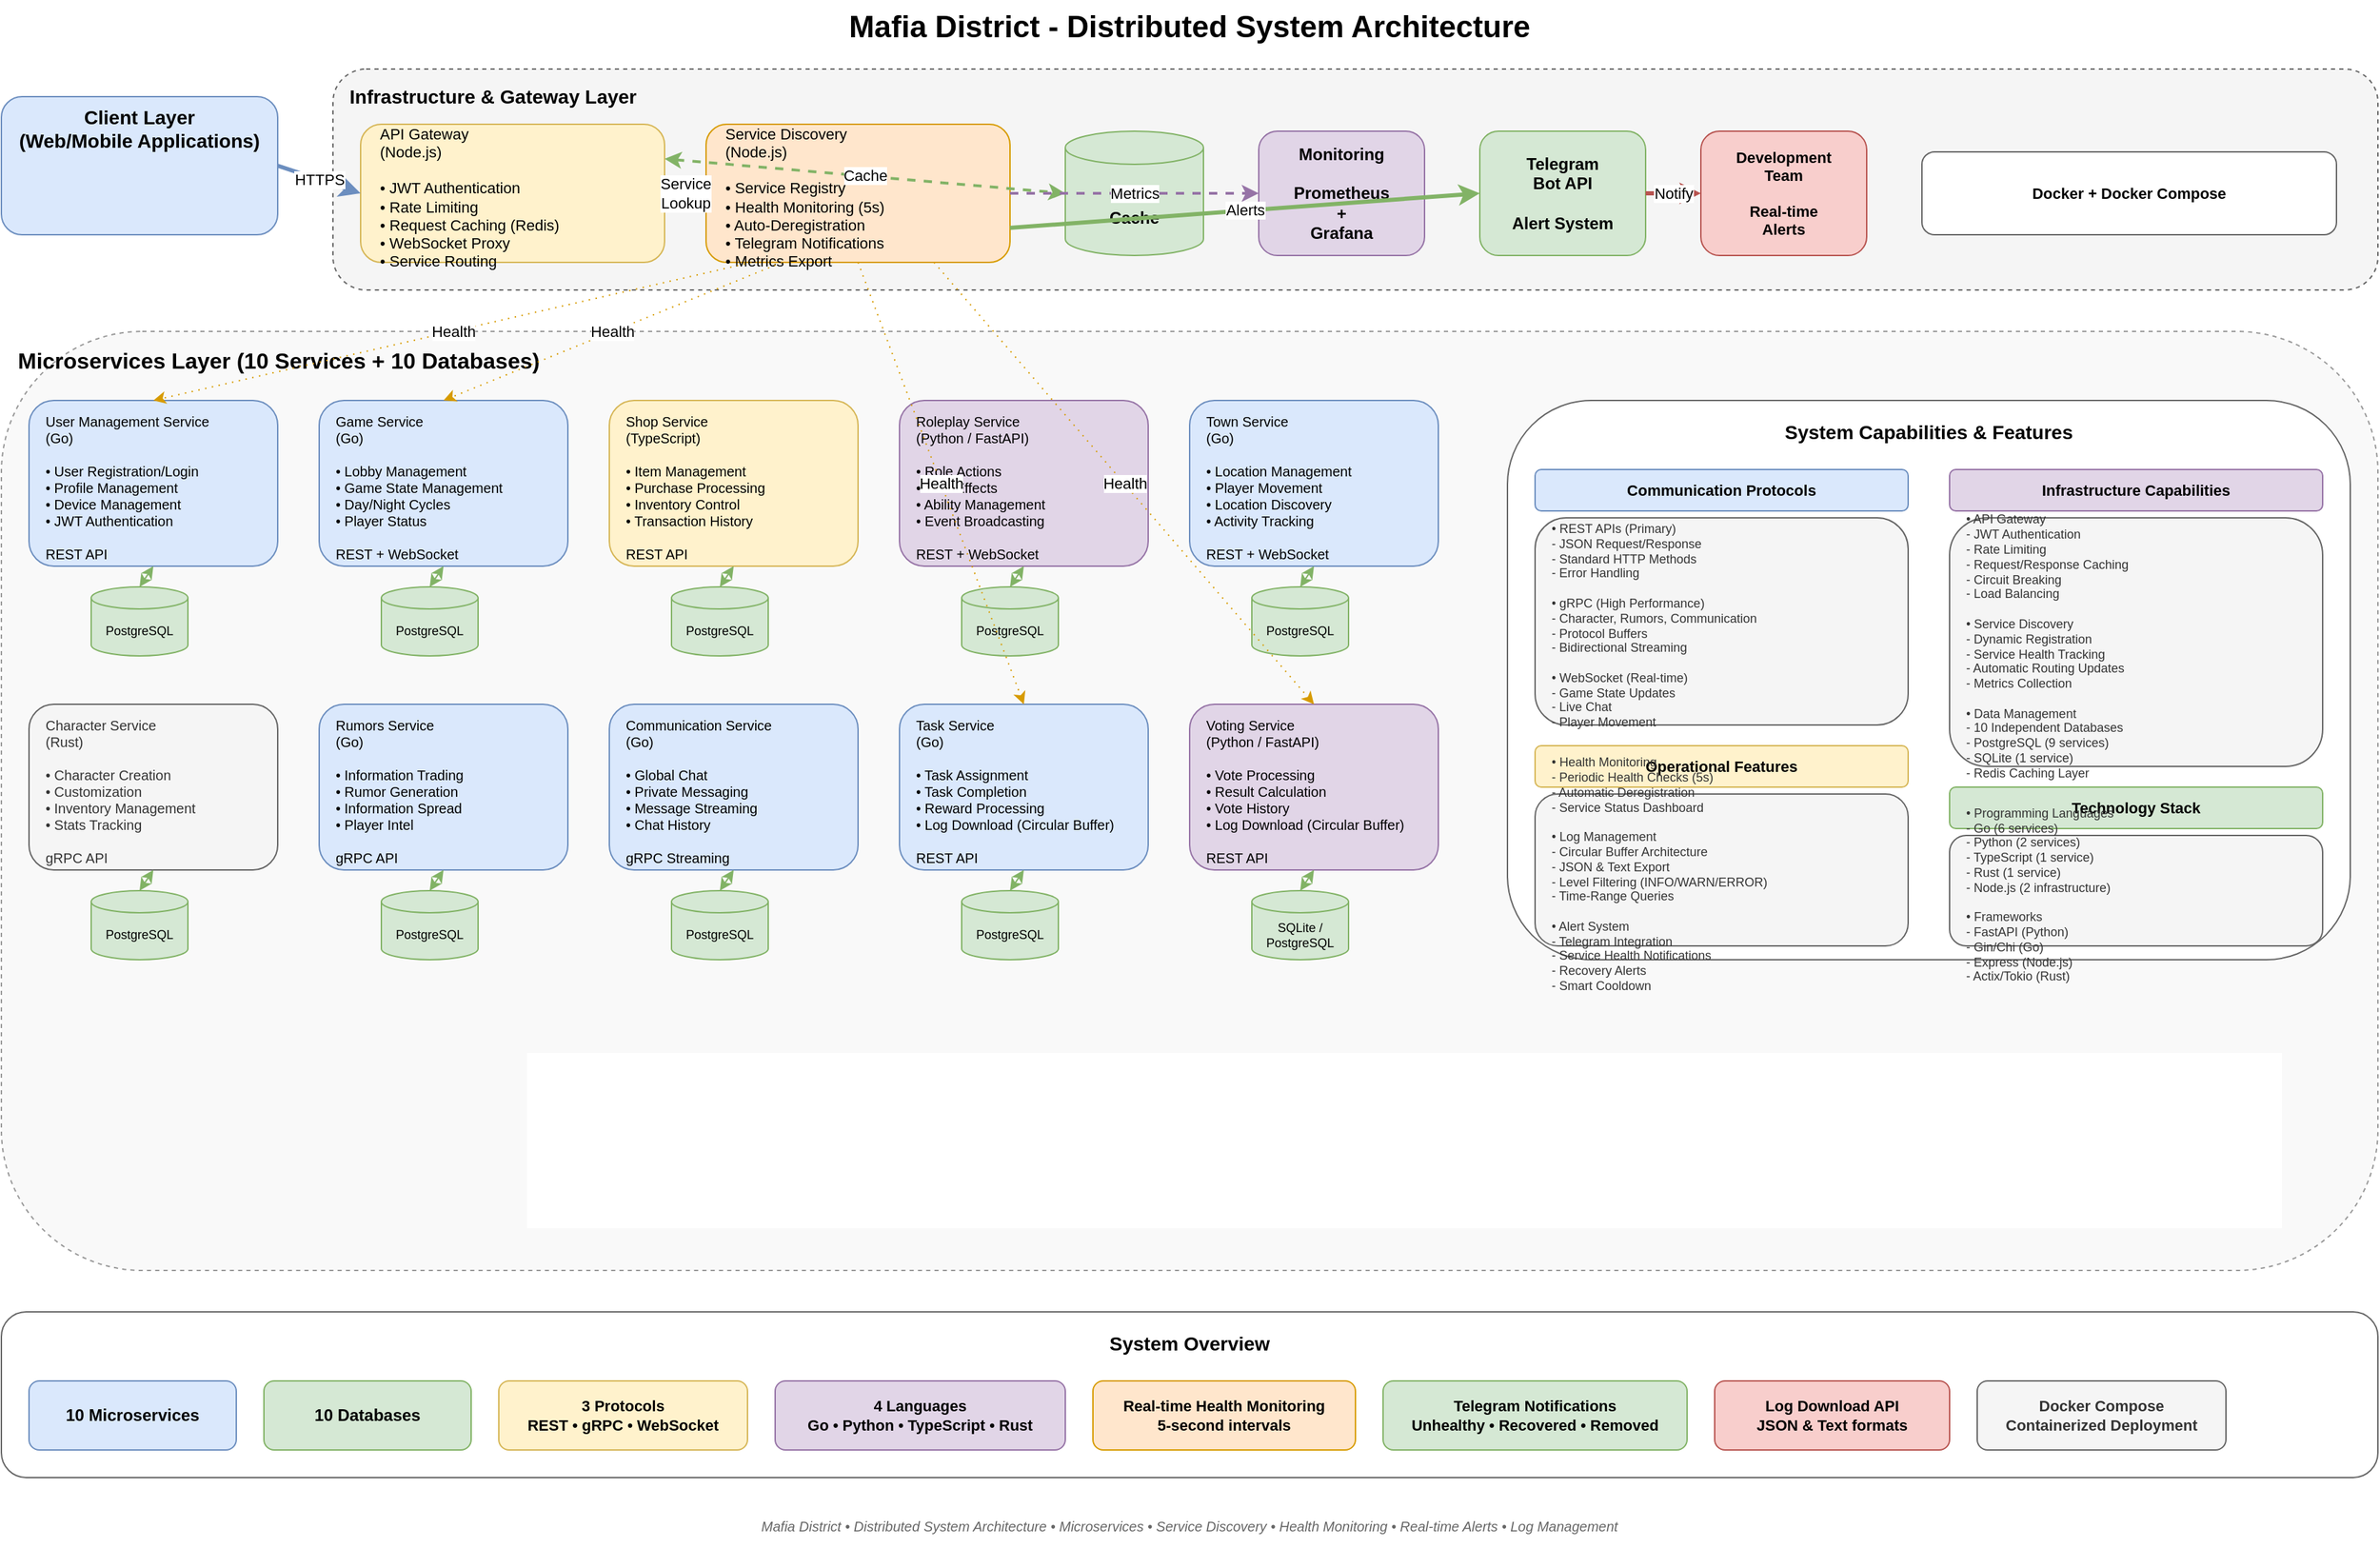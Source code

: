<mxfile>
  <diagram name="Mafia District Architecture" id="mafia-district-complete">
    <mxGraphModel dx="2400" dy="1400" grid="1" gridSize="10" guides="1" tooltips="1" connect="1" arrows="1" fold="1" page="1" pageScale="1" pageWidth="1800" pageHeight="1400" math="0" shadow="0">
      <root>
        <mxCell id="0" />
        <mxCell id="1" parent="0" />
        
        <!-- Title -->
        <mxCell id="title" value="Mafia District - Distributed System Architecture" style="text;html=1;strokeColor=none;fillColor=none;align=center;verticalAlign=middle;whiteSpace=wrap;rounded=0;fontSize=22;fontStyle=1" vertex="1" parent="1">
          <mxGeometry x="500" y="20" width="800" height="40" as="geometry" />
        </mxCell>
        
        <!-- Client Layer -->
        <mxCell id="client" value="Client Layer&#xa;(Web/Mobile Applications)" style="rounded=1;whiteSpace=wrap;html=1;fillColor=#dae8fc;strokeColor=#6c8ebf;fontSize=14;fontStyle=1;verticalAlign=top" vertex="1" parent="1">
          <mxGeometry x="40" y="90" width="200" height="100" as="geometry" />
        </mxCell>
        
        <!-- Infrastructure Layer -->
        <mxCell id="infra-bg" value="" style="rounded=1;whiteSpace=wrap;html=1;fillColor=#f5f5f5;strokeColor=#666666;dashed=1" vertex="1" parent="1">
          <mxGeometry x="280" y="70" width="1480" height="160" as="geometry" />
        </mxCell>
        
        <mxCell id="infra-label" value="Infrastructure &amp; Gateway Layer" style="text;html=1;strokeColor=none;fillColor=none;align=left;verticalAlign=top;whiteSpace=wrap;rounded=0;fontSize=14;fontStyle=1" vertex="1" parent="1">
          <mxGeometry x="290" y="75" width="250" height="25" as="geometry" />
        </mxCell>
        
        <!-- API Gateway -->
        <mxCell id="gateway" value="API Gateway&#xa;(Node.js)&#xa;&#xa;• JWT Authentication&#xa;• Rate Limiting&#xa;• Request Caching (Redis)&#xa;• WebSocket Proxy&#xa;• Service Routing" style="rounded=1;whiteSpace=wrap;html=1;fillColor=#fff2cc;strokeColor=#d6b656;fontSize=11;align=left;spacingLeft=12;spacingTop=5" vertex="1" parent="1">
          <mxGeometry x="300" y="110" width="220" height="100" as="geometry" />
        </mxCell>
        
        <!-- Service Discovery -->
        <mxCell id="discovery" value="Service Discovery&#xa;(Node.js)&#xa;&#xa;• Service Registry&#xa;• Health Monitoring (5s)&#xa;• Auto-Deregistration&#xa;• Telegram Notifications&#xa;• Metrics Export" style="rounded=1;whiteSpace=wrap;html=1;fillColor=#ffe6cc;strokeColor=#d79b00;fontSize=11;align=left;spacingLeft=12;spacingTop=5" vertex="1" parent="1">
          <mxGeometry x="550" y="110" width="220" height="100" as="geometry" />
        </mxCell>
        
        <!-- Redis -->
        <mxCell id="redis" value="Redis&#xa;Cache" style="shape=cylinder3;whiteSpace=wrap;html=1;boundedLbl=1;backgroundOutline=1;size=12;fillColor=#d5e8d4;strokeColor=#82b366;fontSize=12;fontStyle=1" vertex="1" parent="1">
          <mxGeometry x="810" y="115" width="100" height="90" as="geometry" />
        </mxCell>
        
        <!-- Monitoring -->
        <mxCell id="monitoring" value="Monitoring&#xa;&#xa;Prometheus&#xa;+&#xa;Grafana" style="rounded=1;whiteSpace=wrap;html=1;fillColor=#e1d5e7;strokeColor=#9673a6;fontSize=12;fontStyle=1" vertex="1" parent="1">
          <mxGeometry x="950" y="115" width="120" height="90" as="geometry" />
        </mxCell>
        
        <!-- Telegram -->
        <mxCell id="telegram" value="Telegram&#xa;Bot API&#xa;&#xa;Alert System" style="rounded=1;whiteSpace=wrap;html=1;fillColor=#d5e8d4;strokeColor=#82b366;fontSize=12;fontStyle=1" vertex="1" parent="1">
          <mxGeometry x="1110" y="115" width="120" height="90" as="geometry" />
        </mxCell>
        
        <!-- Developers -->
        <mxCell id="devs" value="Development&#xa;Team&#xa;&#xa;Real-time&#xa;Alerts" style="rounded=1;whiteSpace=wrap;html=1;fillColor=#f8cecc;strokeColor=#b85450;fontSize=11;fontStyle=1" vertex="1" parent="1">
          <mxGeometry x="1270" y="115" width="120" height="90" as="geometry" />
        </mxCell>
        
        <!-- Container Orchestration -->
        <mxCell id="docker-label" value="Docker + Docker Compose" style="rounded=1;whiteSpace=wrap;html=1;fillColor=#ffffff;strokeColor=#666666;fontSize=11;fontStyle=1" vertex="1" parent="1">
          <mxGeometry x="1430" y="130" width="300" height="60" as="geometry" />
        </mxCell>
        
        <!-- Microservices Layer Background -->
        <mxCell id="services-bg" value="" style="rounded=1;whiteSpace=wrap;html=1;fillColor=#f9f9f9;strokeColor=#999999;dashed=1" vertex="1" parent="1">
          <mxGeometry x="40" y="260" width="1720" height="680" as="geometry" />
        </mxCell>
        
        <mxCell id="services-label" value="Microservices Layer (10 Services + 10 Databases)" style="text;html=1;strokeColor=none;fillColor=none;align=left;verticalAlign=top;whiteSpace=wrap;rounded=0;fontSize=16;fontStyle=1" vertex="1" parent="1">
          <mxGeometry x="50" y="265" width="450" height="30" as="geometry" />
        </mxCell>
        
        <!-- Row 1: Core Game Services -->
        
        <!-- User Management -->
        <mxCell id="user-svc" value="User Management Service&#xa;(Go)&#xa;&#xa;• User Registration/Login&#xa;• Profile Management&#xa;• Device Management&#xa;• JWT Authentication&#xa;&#xa;REST API" style="rounded=1;whiteSpace=wrap;html=1;fillColor=#dae8fc;strokeColor=#6c8ebf;fontSize=10;align=left;spacingLeft=10;spacingTop=5" vertex="1" parent="1">
          <mxGeometry x="60" y="310" width="180" height="120" as="geometry" />
        </mxCell>
        
        <mxCell id="user-db" value="PostgreSQL" style="shape=cylinder3;whiteSpace=wrap;html=1;boundedLbl=1;backgroundOutline=1;size=8;fillColor=#d5e8d4;strokeColor=#82b366;fontSize=9" vertex="1" parent="1">
          <mxGeometry x="105" y="445" width="70" height="50" as="geometry" />
        </mxCell>
        
        <!-- Game Service -->
        <mxCell id="game-svc" value="Game Service&#xa;(Go)&#xa;&#xa;• Lobby Management&#xa;• Game State Management&#xa;• Day/Night Cycles&#xa;• Player Status&#xa;&#xa;REST + WebSocket" style="rounded=1;whiteSpace=wrap;html=1;fillColor=#dae8fc;strokeColor=#6c8ebf;fontSize=10;align=left;spacingLeft=10;spacingTop=5" vertex="1" parent="1">
          <mxGeometry x="270" y="310" width="180" height="120" as="geometry" />
        </mxCell>
        
        <mxCell id="game-db" value="PostgreSQL" style="shape=cylinder3;whiteSpace=wrap;html=1;boundedLbl=1;backgroundOutline=1;size=8;fillColor=#d5e8d4;strokeColor=#82b366;fontSize=9" vertex="1" parent="1">
          <mxGeometry x="315" y="445" width="70" height="50" as="geometry" />
        </mxCell>
        
        <!-- Shop Service -->
        <mxCell id="shop-svc" value="Shop Service&#xa;(TypeScript)&#xa;&#xa;• Item Management&#xa;• Purchase Processing&#xa;• Inventory Control&#xa;• Transaction History&#xa;&#xa;REST API" style="rounded=1;whiteSpace=wrap;html=1;fillColor=#fff2cc;strokeColor=#d6b656;fontSize=10;align=left;spacingLeft=10;spacingTop=5" vertex="1" parent="1">
          <mxGeometry x="480" y="310" width="180" height="120" as="geometry" />
        </mxCell>
        
        <mxCell id="shop-db" value="PostgreSQL" style="shape=cylinder3;whiteSpace=wrap;html=1;boundedLbl=1;backgroundOutline=1;size=8;fillColor=#d5e8d4;strokeColor=#82b366;fontSize=9" vertex="1" parent="1">
          <mxGeometry x="525" y="445" width="70" height="50" as="geometry" />
        </mxCell>
        
        <!-- Roleplay Service -->
        <mxCell id="roleplay-svc" value="Roleplay Service&#xa;(Python / FastAPI)&#xa;&#xa;• Role Actions&#xa;• Item Effects&#xa;• Ability Management&#xa;• Event Broadcasting&#xa;&#xa;REST + WebSocket" style="rounded=1;whiteSpace=wrap;html=1;fillColor=#e1d5e7;strokeColor=#9673a6;fontSize=10;align=left;spacingLeft=10;spacingTop=5" vertex="1" parent="1">
          <mxGeometry x="690" y="310" width="180" height="120" as="geometry" />
        </mxCell>
        
        <mxCell id="roleplay-db" value="PostgreSQL" style="shape=cylinder3;whiteSpace=wrap;html=1;boundedLbl=1;backgroundOutline=1;size=8;fillColor=#d5e8d4;strokeColor=#82b366;fontSize=9" vertex="1" parent="1">
          <mxGeometry x="735" y="445" width="70" height="50" as="geometry" />
        </mxCell>
        
        <!-- Town Service -->
        <mxCell id="town-svc" value="Town Service&#xa;(Go)&#xa;&#xa;• Location Management&#xa;• Player Movement&#xa;• Location Discovery&#xa;• Activity Tracking&#xa;&#xa;REST + WebSocket" style="rounded=1;whiteSpace=wrap;html=1;fillColor=#dae8fc;strokeColor=#6c8ebf;fontSize=10;align=left;spacingLeft=10;spacingTop=5" vertex="1" parent="1">
          <mxGeometry x="900" y="310" width="180" height="120" as="geometry" />
        </mxCell>
        
        <mxCell id="town-db" value="PostgreSQL" style="shape=cylinder3;whiteSpace=wrap;html=1;boundedLbl=1;backgroundOutline=1;size=8;fillColor=#d5e8d4;strokeColor=#82b366;fontSize=9" vertex="1" parent="1">
          <mxGeometry x="945" y="445" width="70" height="50" as="geometry" />
        </mxCell>
        
        <!-- Row 2: Communication & Supporting Services -->
        
        <!-- Character Service -->
        <mxCell id="char-svc" value="Character Service&#xa;(Rust)&#xa;&#xa;• Character Creation&#xa;• Customization&#xa;• Inventory Management&#xa;• Stats Tracking&#xa;&#xa;gRPC API" style="rounded=1;whiteSpace=wrap;html=1;fillColor=#f5f5f5;strokeColor=#666666;fontSize=10;align=left;spacingLeft=10;spacingTop=5;fontColor=#333333" vertex="1" parent="1">
          <mxGeometry x="60" y="530" width="180" height="120" as="geometry" />
        </mxCell>
        
        <mxCell id="char-db" value="PostgreSQL" style="shape=cylinder3;whiteSpace=wrap;html=1;boundedLbl=1;backgroundOutline=1;size=8;fillColor=#d5e8d4;strokeColor=#82b366;fontSize=9" vertex="1" parent="1">
          <mxGeometry x="105" y="665" width="70" height="50" as="geometry" />
        </mxCell>
        
        <!-- Rumors Service -->
        <mxCell id="rumors-svc" value="Rumors Service&#xa;(Go)&#xa;&#xa;• Information Trading&#xa;• Rumor Generation&#xa;• Information Spread&#xa;• Player Intel&#xa;&#xa;gRPC API" style="rounded=1;whiteSpace=wrap;html=1;fillColor=#dae8fc;strokeColor=#6c8ebf;fontSize=10;align=left;spacingLeft=10;spacingTop=5" vertex="1" parent="1">
          <mxGeometry x="270" y="530" width="180" height="120" as="geometry" />
        </mxCell>
        
        <mxCell id="rumors-db" value="PostgreSQL" style="shape=cylinder3;whiteSpace=wrap;html=1;boundedLbl=1;backgroundOutline=1;size=8;fillColor=#d5e8d4;strokeColor=#82b366;fontSize=9" vertex="1" parent="1">
          <mxGeometry x="315" y="665" width="70" height="50" as="geometry" />
        </mxCell>
        
        <!-- Communication Service -->
        <mxCell id="comm-svc" value="Communication Service&#xa;(Go)&#xa;&#xa;• Global Chat&#xa;• Private Messaging&#xa;• Message Streaming&#xa;• Chat History&#xa;&#xa;gRPC Streaming" style="rounded=1;whiteSpace=wrap;html=1;fillColor=#dae8fc;strokeColor=#6c8ebf;fontSize=10;align=left;spacingLeft=10;spacingTop=5" vertex="1" parent="1">
          <mxGeometry x="480" y="530" width="180" height="120" as="geometry" />
        </mxCell>
        
        <mxCell id="comm-db" value="PostgreSQL" style="shape=cylinder3;whiteSpace=wrap;html=1;boundedLbl=1;backgroundOutline=1;size=8;fillColor=#d5e8d4;strokeColor=#82b366;fontSize=9" vertex="1" parent="1">
          <mxGeometry x="525" y="665" width="70" height="50" as="geometry" />
        </mxCell>
        
        <!-- Task Service -->
        <mxCell id="task-svc" value="Task Service&#xa;(Go)&#xa;&#xa;• Task Assignment&#xa;• Task Completion&#xa;• Reward Processing&#xa;• Log Download (Circular Buffer)&#xa;&#xa;REST API" style="rounded=1;whiteSpace=wrap;html=1;fillColor=#dae8fc;strokeColor=#6c8ebf;fontSize=10;align=left;spacingLeft=10;spacingTop=5" vertex="1" parent="1">
          <mxGeometry x="690" y="530" width="180" height="120" as="geometry" />
        </mxCell>
        
        <mxCell id="task-db" value="PostgreSQL" style="shape=cylinder3;whiteSpace=wrap;html=1;boundedLbl=1;backgroundOutline=1;size=8;fillColor=#d5e8d4;strokeColor=#82b366;fontSize=9" vertex="1" parent="1">
          <mxGeometry x="735" y="665" width="70" height="50" as="geometry" />
        </mxCell>
        
        <!-- Voting Service -->
        <mxCell id="voting-svc" value="Voting Service&#xa;(Python / FastAPI)&#xa;&#xa;• Vote Processing&#xa;• Result Calculation&#xa;• Vote History&#xa;• Log Download (Circular Buffer)&#xa;&#xa;REST API" style="rounded=1;whiteSpace=wrap;html=1;fillColor=#e1d5e7;strokeColor=#9673a6;fontSize=10;align=left;spacingLeft=10;spacingTop=5" vertex="1" parent="1">
          <mxGeometry x="900" y="530" width="180" height="120" as="geometry" />
        </mxCell>
        
        <mxCell id="voting-db" value="SQLite /&#xa;PostgreSQL" style="shape=cylinder3;whiteSpace=wrap;html=1;boundedLbl=1;backgroundOutline=1;size=8;fillColor=#d5e8d4;strokeColor=#82b366;fontSize=9" vertex="1" parent="1">
          <mxGeometry x="945" y="665" width="70" height="50" as="geometry" />
        </mxCell>
        
        <!-- Key Features Panel -->
        <mxCell id="features-bg" value="" style="rounded=1;whiteSpace=wrap;html=1;fillColor=#ffffff;strokeColor=#666666" vertex="1" parent="1">
          <mxGeometry x="1130" y="310" width="610" height="405" as="geometry" />
        </mxCell>
        
        <mxCell id="features-title" value="System Capabilities &amp; Features" style="text;html=1;strokeColor=none;fillColor=none;align=center;verticalAlign=middle;whiteSpace=wrap;rounded=0;fontSize=14;fontStyle=1" vertex="1" parent="1">
          <mxGeometry x="1140" y="320" width="590" height="25" as="geometry" />
        </mxCell>
        
        <!-- Feature Group 1 -->
        <mxCell id="feat1-title" value="Communication Protocols" style="rounded=1;whiteSpace=wrap;html=1;fillColor=#dae8fc;strokeColor=#6c8ebf;fontSize=11;fontStyle=1" vertex="1" parent="1">
          <mxGeometry x="1150" y="360" width="270" height="30" as="geometry" />
        </mxCell>
        
        <mxCell id="feat1-content" value="• REST APIs (Primary)&#xa;  - JSON Request/Response&#xa;  - Standard HTTP Methods&#xa;  - Error Handling&#xa;&#xa;• gRPC (High Performance)&#xa;  - Character, Rumors, Communication&#xa;  - Protocol Buffers&#xa;  - Bidirectional Streaming&#xa;&#xa;• WebSocket (Real-time)&#xa;  - Game State Updates&#xa;  - Live Chat&#xa;  - Player Movement" style="rounded=1;whiteSpace=wrap;html=1;fillColor=#f5f5f5;strokeColor=#666666;fontSize=9;align=left;spacingLeft=10;spacingTop=5;fontColor=#333333" vertex="1" parent="1">
          <mxGeometry x="1150" y="395" width="270" height="150" as="geometry" />
        </mxCell>
        
        <!-- Feature Group 2 -->
        <mxCell id="feat2-title" value="Operational Features" style="rounded=1;whiteSpace=wrap;html=1;fillColor=#fff2cc;strokeColor=#d6b656;fontSize=11;fontStyle=1" vertex="1" parent="1">
          <mxGeometry x="1150" y="560" width="270" height="30" as="geometry" />
        </mxCell>
        
        <mxCell id="feat2-content" value="• Health Monitoring&#xa;  - Periodic Health Checks (5s)&#xa;  - Automatic Deregistration&#xa;  - Service Status Dashboard&#xa;&#xa;• Log Management&#xa;  - Circular Buffer Architecture&#xa;  - JSON &amp; Text Export&#xa;  - Level Filtering (INFO/WARN/ERROR)&#xa;  - Time-Range Queries&#xa;&#xa;• Alert System&#xa;  - Telegram Integration&#xa;  - Service Health Notifications&#xa;  - Recovery Alerts&#xa;  - Smart Cooldown" style="rounded=1;whiteSpace=wrap;html=1;fillColor=#f5f5f5;strokeColor=#666666;fontSize=9;align=left;spacingLeft=10;spacingTop=5;fontColor=#333333" vertex="1" parent="1">
          <mxGeometry x="1150" y="595" width="270" height="110" as="geometry" />
        </mxCell>
        
        <!-- Feature Group 3 -->
        <mxCell id="feat3-title" value="Infrastructure Capabilities" style="rounded=1;whiteSpace=wrap;html=1;fillColor=#e1d5e7;strokeColor=#9673a6;fontSize=11;fontStyle=1" vertex="1" parent="1">
          <mxGeometry x="1450" y="360" width="270" height="30" as="geometry" />
        </mxCell>
        
        <mxCell id="feat3-content" value="• API Gateway&#xa;  - JWT Authentication&#xa;  - Rate Limiting&#xa;  - Request/Response Caching&#xa;  - Circuit Breaking&#xa;  - Load Balancing&#xa;&#xa;• Service Discovery&#xa;  - Dynamic Registration&#xa;  - Service Health Tracking&#xa;  - Automatic Routing Updates&#xa;  - Metrics Collection&#xa;&#xa;• Data Management&#xa;  - 10 Independent Databases&#xa;  - PostgreSQL (9 services)&#xa;  - SQLite (1 service)&#xa;  - Redis Caching Layer" style="rounded=1;whiteSpace=wrap;html=1;fillColor=#f5f5f5;strokeColor=#666666;fontSize=9;align=left;spacingLeft=10;spacingTop=5;fontColor=#333333" vertex="1" parent="1">
          <mxGeometry x="1450" y="395" width="270" height="180" as="geometry" />
        </mxCell>
        
        <!-- Feature Group 4 -->
        <mxCell id="feat4-title" value="Technology Stack" style="rounded=1;whiteSpace=wrap;html=1;fillColor=#d5e8d4;strokeColor=#82b366;fontSize=11;fontStyle=1" vertex="1" parent="1">
          <mxGeometry x="1450" y="590" width="270" height="30" as="geometry" />
        </mxCell>
        
        <mxCell id="feat4-content" value="• Programming Languages&#xa;  - Go (6 services)&#xa;  - Python (2 services)&#xa;  - TypeScript (1 service)&#xa;  - Rust (1 service)&#xa;  - Node.js (2 infrastructure)&#xa;&#xa;• Frameworks&#xa;  - FastAPI (Python)&#xa;  - Gin/Chi (Go)&#xa;  - Express (Node.js)&#xa;  - Actix/Tokio (Rust)" style="rounded=1;whiteSpace=wrap;html=1;fillColor=#f5f5f5;strokeColor=#666666;fontSize=9;align=left;spacingLeft=10;spacingTop=5;fontColor=#333333" vertex="1" parent="1">
          <mxGeometry x="1450" y="625" width="270" height="80" as="geometry" />
        </mxCell>
        
        <!-- System Statistics -->
        <mxCell id="stats-bg" value="" style="rounded=1;whiteSpace=wrap;html=1;fillColor=#ffffff;strokeColor=#666666" vertex="1" parent="1">
          <mxGeometry x="40" y="970" width="1720" height="120" as="geometry" />
        </mxCell>
        
        <mxCell id="stats-title" value="System Overview" style="text;html=1;strokeColor=none;fillColor=none;align=center;verticalAlign=middle;whiteSpace=wrap;rounded=0;fontSize=14;fontStyle=1" vertex="1" parent="1">
          <mxGeometry x="50" y="980" width="1700" height="25" as="geometry" />
        </mxCell>
        
        <mxCell id="stat1" value="10 Microservices" style="rounded=1;whiteSpace=wrap;html=1;fillColor=#dae8fc;strokeColor=#6c8ebf;fontSize=12;fontStyle=1" vertex="1" parent="1">
          <mxGeometry x="60" y="1020" width="150" height="50" as="geometry" />
        </mxCell>
        
        <mxCell id="stat2" value="10 Databases" style="rounded=1;whiteSpace=wrap;html=1;fillColor=#d5e8d4;strokeColor=#82b366;fontSize=12;fontStyle=1" vertex="1" parent="1">
          <mxGeometry x="230" y="1020" width="150" height="50" as="geometry" />
        </mxCell>
        
        <mxCell id="stat3" value="3 Protocols&#xa;REST • gRPC • WebSocket" style="rounded=1;whiteSpace=wrap;html=1;fillColor=#fff2cc;strokeColor=#d6b656;fontSize=11;fontStyle=1" vertex="1" parent="1">
          <mxGeometry x="400" y="1020" width="180" height="50" as="geometry" />
        </mxCell>
        
        <mxCell id="stat4" value="4 Languages&#xa;Go • Python • TypeScript • Rust" style="rounded=1;whiteSpace=wrap;html=1;fillColor=#e1d5e7;strokeColor=#9673a6;fontSize=11;fontStyle=1" vertex="1" parent="1">
          <mxGeometry x="600" y="1020" width="210" height="50" as="geometry" />
        </mxCell>
        
        <mxCell id="stat5" value="Real-time Health Monitoring&#xa;5-second intervals" style="rounded=1;whiteSpace=wrap;html=1;fillColor=#ffe6cc;strokeColor=#d79b00;fontSize=11;fontStyle=1" vertex="1" parent="1">
          <mxGeometry x="830" y="1020" width="190" height="50" as="geometry" />
        </mxCell>
        
        <mxCell id="stat6" value="Telegram Notifications&#xa;Unhealthy • Recovered • Removed" style="rounded=1;whiteSpace=wrap;html=1;fillColor=#d5e8d4;strokeColor=#82b366;fontSize=11;fontStyle=1" vertex="1" parent="1">
          <mxGeometry x="1040" y="1020" width="220" height="50" as="geometry" />
        </mxCell>
        
        <mxCell id="stat7" value="Log Download API&#xa;JSON &amp; Text formats" style="rounded=1;whiteSpace=wrap;html=1;fillColor=#f8cecc;strokeColor=#b85450;fontSize=11;fontStyle=1" vertex="1" parent="1">
          <mxGeometry x="1280" y="1020" width="170" height="50" as="geometry" />
        </mxCell>
        
        <mxCell id="stat8" value="Docker Compose&#xa;Containerized Deployment" style="rounded=1;whiteSpace=wrap;html=1;fillColor=#f5f5f5;strokeColor=#666666;fontSize=11;fontStyle=1;fontColor=#333333" vertex="1" parent="1">
          <mxGeometry x="1470" y="1020" width="180" height="50" as="geometry" />
        </mxCell>
        
        <!-- Connection Arrows -->
        
        <!-- Client to Gateway -->
        <mxCell id="arrow1" value="HTTPS" style="endArrow=classic;html=1;rounded=0;exitX=1;exitY=0.5;exitDx=0;exitDy=0;entryX=0;entryY=0.5;entryDx=0;entryDy=0;strokeWidth=3;strokeColor=#6c8ebf" edge="1" parent="1" source="client" target="gateway">
          <mxGeometry width="50" height="50" relative="1" as="geometry">
            <mxPoint x="240" y="160" as="sourcePoint" />
            <mxPoint x="300" y="160" as="targetPoint" />
          </mxGeometry>
        </mxCell>
        
        <!-- Gateway to Service Discovery -->
        <mxCell id="arrow2" value="Service&#xa;Lookup" style="endArrow=classic;html=1;rounded=0;exitX=1;exitY=0.5;exitDx=0;exitDy=0;entryX=0;entryY=0.5;entryDx=0;entryDy=0;strokeWidth=2;strokeColor=#d79b00;dashed=1" edge="1" parent="1" source="gateway" target="discovery">
          <mxGeometry width="50" height="50" relative="1" as="geometry">
            <mxPoint x="520" y="160" as="sourcePoint" />
            <mxPoint x="550" y="160" as="targetPoint" />
          </mxGeometry>
        </mxCell>
        
        <!-- Gateway to Redis -->
        <mxCell id="arrow3" value="Cache" style="endArrow=classic;startArrow=classic;html=1;rounded=0;exitX=1;exitY=0.25;exitDx=0;exitDy=0;entryX=0;entryY=0.5;entryDx=0;entryDy=0;entryPerimeter=0;strokeWidth=2;strokeColor=#82b366;dashed=1" edge="1" parent="1" source="gateway" target="redis">
          <mxGeometry width="50" height="50" relative="1" as="geometry">
            <mxPoint x="520" y="135" as="sourcePoint" />
            <mxPoint x="810" y="160" as="targetPoint" />
          </mxGeometry>
        </mxCell>
        
        <!-- Service Discovery to Monitoring -->
        <mxCell id="arrow4" value="Metrics" style="endArrow=classic;html=1;rounded=0;exitX=1;exitY=0.5;exitDx=0;exitDy=0;entryX=0;entryY=0.5;entryDx=0;entryDy=0;strokeWidth=2;strokeColor=#9673a6;dashed=1" edge="1" parent="1" source="discovery" target="monitoring">
          <mxGeometry width="50" height="50" relative="1" as="geometry">
            <mxPoint x="770" y="160" as="sourcePoint" />
            <mxPoint x="950" y="160" as="targetPoint" />
          </mxGeometry>
        </mxCell>
        
        <!-- Service Discovery to Telegram -->
        <mxCell id="arrow5" value="Alerts" style="endArrow=classic;html=1;rounded=0;exitX=1;exitY=0.75;exitDx=0;exitDy=0;entryX=0;entryY=0.5;entryDx=0;entryDy=0;strokeWidth=3;strokeColor=#82b366" edge="1" parent="1" source="discovery" target="telegram">
          <mxGeometry width="50" height="50" relative="1" as="geometry">
            <mxPoint x="770" y="185" as="sourcePoint" />
            <mxPoint x="1110" y="160" as="targetPoint" />
          </mxGeometry>
        </mxCell>
        
        <!-- Telegram to Developers -->
        <mxCell id="arrow6" value="Notify" style="endArrow=classic;html=1;rounded=0;exitX=1;exitY=0.5;exitDx=0;exitDy=0;entryX=0;entryY=0.5;entryDx=0;entryDy=0;strokeWidth=3;strokeColor=#b85450" edge="1" parent="1" source="telegram" target="devs">
          <mxGeometry width="50" height="50" relative="1" as="geometry">
            <mxPoint x="1230" y="160" as="sourcePoint" />
            <mxPoint x="1270" y="160" as="targetPoint" />
          </mxGeometry>
        </mxCell>
        
        <!-- Health Check Lines (from Service Discovery to services) -->
        <mxCell id="health1" value="Health" style="endArrow=classic;html=1;rounded=0;exitX=0.15;exitY=1;exitDx=0;exitDy=0;entryX=0.5;entryY=0;entryDx=0;entryDy=0;strokeWidth=1;strokeColor=#d79b00;dashed=1;dashPattern=1 4;exitPerimeter=0" edge="1" parent="1" source="discovery" target="user-svc">
          <mxGeometry width="50" height="50" relative="1" as="geometry">
            <mxPoint x="583" y="215" as="sourcePoint" />
            <mxPoint x="150" y="310" as="targetPoint" />
          </mxGeometry>
        </mxCell>
        
        <mxCell id="health2" value="Health" style="endArrow=classic;html=1;rounded=0;exitX=0.25;exitY=1;exitDx=0;exitDy=0;entryX=0.5;entryY=0;entryDx=0;entryDy=0;strokeWidth=1;strokeColor=#d79b00;dashed=1;dashPattern=1 4" edge="1" parent="1" source="discovery" target="game-svc">
          <mxGeometry width="50" height="50" relative="1" as="geometry">
            <mxPoint x="605" y="215" as="sourcePoint" />
            <mxPoint x="360" y="310" as="targetPoint" />
          </mxGeometry>
        </mxCell>
        
        <mxCell id="health3" value="Health" style="endArrow=classic;html=1;rounded=0;exitX=0.5;exitY=1;exitDx=0;exitDy=0;entryX=0.5;entryY=0;entryDx=0;entryDy=0;strokeWidth=1;strokeColor=#d79b00;dashed=1;dashPattern=1 4" edge="1" parent="1" source="discovery" target="task-svc">
          <mxGeometry width="50" height="50" relative="1" as="geometry">
            <mxPoint x="660" y="215" as="sourcePoint" />
            <mxPoint x="780" y="530" as="targetPoint" />
          </mxGeometry>
        </mxCell>
        
        <mxCell id="health4" value="Health" style="endArrow=classic;html=1;rounded=0;exitX=0.75;exitY=1;exitDx=0;exitDy=0;entryX=0.5;entryY=0;entryDx=0;entryDy=0;strokeWidth=1;strokeColor=#d79b00;dashed=1;dashPattern=1 4" edge="1" parent="1" source="discovery" target="voting-svc">
          <mxGeometry width="50" height="50" relative="1" as="geometry">
            <mxPoint x="715" y="215" as="sourcePoint" />
            <mxPoint x="990" y="530" as="targetPoint" />
          </mxGeometry>
        </mxCell>
        
        <!-- Database Connections -->
        <mxCell id="db-conn1" value="" style="endArrow=classic;startArrow=classic;html=1;rounded=0;exitX=0.5;exitY=1;exitDx=0;exitDy=0;entryX=0.5;entryY=0;entryDx=0;entryDy=0;entryPerimeter=0;strokeWidth=1;strokeColor=#82b366" edge="1" parent="1" source="user-svc" target="user-db">
          <mxGeometry width="50" height="50" relative="1" as="geometry">
            <mxPoint x="150" y="435" as="sourcePoint" />
            <mxPoint x="150" y="445" as="targetPoint" />
          </mxGeometry>
        </mxCell>
        
        <mxCell id="db-conn2" value="" style="endArrow=classic;startArrow=classic;html=1;rounded=0;exitX=0.5;exitY=1;exitDx=0;exitDy=0;entryX=0.5;entryY=0;entryDx=0;entryDy=0;entryPerimeter=0;strokeWidth=1;strokeColor=#82b366" edge="1" parent="1" source="game-svc" target="game-db">
          <mxGeometry width="50" height="50" relative="1" as="geometry">
            <mxPoint x="360" y="435" as="sourcePoint" />
            <mxPoint x="360" y="445" as="targetPoint" />
          </mxGeometry>
        </mxCell>
        
        <mxCell id="db-conn3" value="" style="endArrow=classic;startArrow=classic;html=1;rounded=0;exitX=0.5;exitY=1;exitDx=0;exitDy=0;entryX=0.5;entryY=0;entryDx=0;entryDy=0;entryPerimeter=0;strokeWidth=1;strokeColor=#82b366" edge="1" parent="1" source="shop-svc" target="shop-db">
          <mxGeometry width="50" height="50" relative="1" as="geometry">
            <mxPoint x="570" y="435" as="sourcePoint" />
            <mxPoint x="570" y="445" as="targetPoint" />
          </mxGeometry>
        </mxCell>
        
        <mxCell id="db-conn4" value="" style="endArrow=classic;startArrow=classic;html=1;rounded=0;exitX=0.5;exitY=1;exitDx=0;exitDy=0;entryX=0.5;entryY=0;entryDx=0;entryDy=0;entryPerimeter=0;strokeWidth=1;strokeColor=#82b366" edge="1" parent="1" source="roleplay-svc" target="roleplay-db">
          <mxGeometry width="50" height="50" relative="1" as="geometry">
            <mxPoint x="780" y="435" as="sourcePoint" />
            <mxPoint x="780" y="445" as="targetPoint" />
          </mxGeometry>
        </mxCell>
        
        <mxCell id="db-conn5" value="" style="endArrow=classic;startArrow=classic;html=1;rounded=0;exitX=0.5;exitY=1;exitDx=0;exitDy=0;entryX=0.5;entryY=0;entryDx=0;entryDy=0;entryPerimeter=0;strokeWidth=1;strokeColor=#82b366" edge="1" parent="1" source="town-svc" target="town-db">
          <mxGeometry width="50" height="50" relative="1" as="geometry">
            <mxPoint x="990" y="435" as="sourcePoint" />
            <mxPoint x="990" y="445" as="targetPoint" />
          </mxGeometry>
        </mxCell>
        
        <mxCell id="db-conn6" value="" style="endArrow=classic;startArrow=classic;html=1;rounded=0;exitX=0.5;exitY=1;exitDx=0;exitDy=0;entryX=0.5;entryY=0;entryDx=0;entryDy=0;entryPerimeter=0;strokeWidth=1;strokeColor=#82b366" edge="1" parent="1" source="char-svc" target="char-db">
          <mxGeometry width="50" height="50" relative="1" as="geometry">
            <mxPoint x="150" y="655" as="sourcePoint" />
            <mxPoint x="150" y="665" as="targetPoint" />
          </mxGeometry>
        </mxCell>
        
        <mxCell id="db-conn7" value="" style="endArrow=classic;startArrow=classic;html=1;rounded=0;exitX=0.5;exitY=1;exitDx=0;exitDy=0;entryX=0.5;entryY=0;entryDx=0;entryDy=0;entryPerimeter=0;strokeWidth=1;strokeColor=#82b366" edge="1" parent="1" source="rumors-svc" target="rumors-db">
          <mxGeometry width="50" height="50" relative="1" as="geometry">
            <mxPoint x="360" y="655" as="sourcePoint" />
            <mxPoint x="360" y="665" as="targetPoint" />
          </mxGeometry>
        </mxCell>
        
        <mxCell id="db-conn8" value="" style="endArrow=classic;startArrow=classic;html=1;rounded=0;exitX=0.5;exitY=1;exitDx=0;exitDy=0;entryX=0.5;entryY=0;entryDx=0;entryDy=0;entryPerimeter=0;strokeWidth=1;strokeColor=#82b366" edge="1" parent="1" source="comm-svc" target="comm-db">
          <mxGeometry width="50" height="50" relative="1" as="geometry">
            <mxPoint x="570" y="655" as="sourcePoint" />
            <mxPoint x="570" y="665" as="targetPoint" />
          </mxGeometry>
        </mxCell>
        
        <mxCell id="db-conn9" value="" style="endArrow=classic;startArrow=classic;html=1;rounded=0;exitX=0.5;exitY=1;exitDx=0;exitDy=0;entryX=0.5;entryY=0;entryDx=0;entryDy=0;entryPerimeter=0;strokeWidth=1;strokeColor=#82b366" edge="1" parent="1" source="task-svc" target="task-db">
          <mxGeometry width="50" height="50" relative="1" as="geometry">
            <mxPoint x="780" y="655" as="sourcePoint" />
            <mxPoint x="780" y="665" as="targetPoint" />
          </mxGeometry>
        </mxCell>
        
        <mxCell id="db-conn10" value="" style="endArrow=classic;startArrow=classic;html=1;rounded=0;exitX=0.5;exitY=1;exitDx=0;exitDy=0;entryX=0.5;entryY=0;entryDx=0;entryDy=0;entryPerimeter=0;strokeWidth=1;strokeColor=#82b366" edge="1" parent="1" source="voting-svc" target="voting-db">
          <mxGeometry width="50" height="50" relative="1" as="geometry">
            <mxPoint x="990" y="655" as="sourcePoint" />
            <mxPoint x="990" y="665" as="targetPoint" />
          </mxGeometry>
        </mxCell>
        
        <!-- Footer -->
        <mxCell id="footer" value="Mafia District • Distributed System Architecture • Microservices • Service Discovery • Health Monitoring • Real-time Alerts • Log Management" style="text;html=1;strokeColor=none;fillColor=none;align=center;verticalAlign=middle;whiteSpace=wrap;rounded=0;fontSize=10;fontColor=#666666;fontStyle=2" vertex="1" parent="1">
          <mxGeometry x="300" y="1110" width="1200" height="30" as="geometry" />
        </mxCell>
      </root>
    </mxGraphModel>
  </diagram>
</mxfile>
